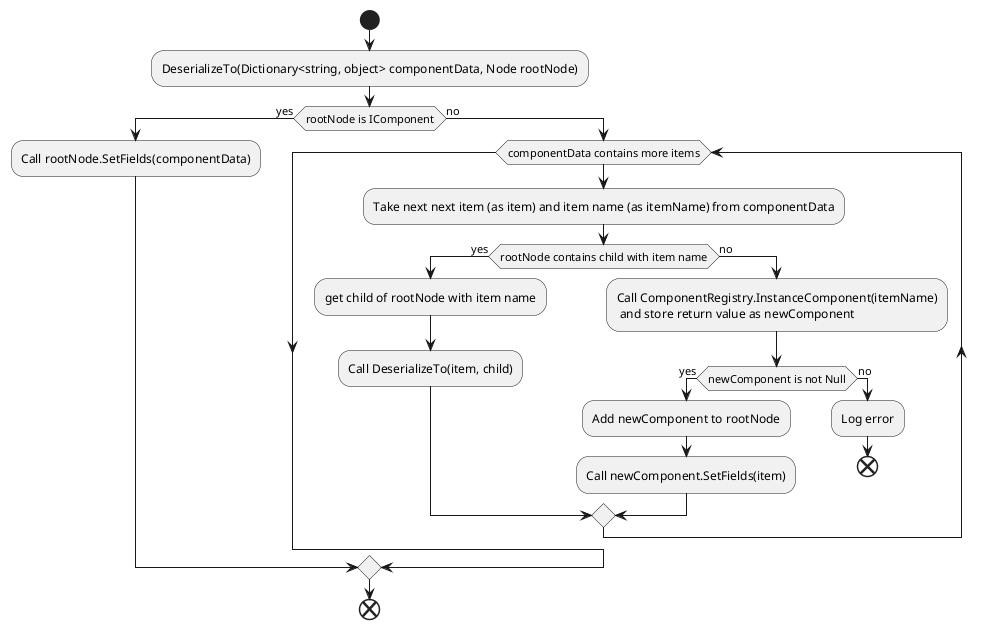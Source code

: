 ﻿@startuml
'' ComponentSerializer.DeserializeTo
start
:DeserializeTo(Dictionary<string, object> componentData, Node rootNode);
if (rootNode is IComponent) then (yes)
	:Call rootNode.SetFields(componentData);
else (no)
	while (componentData contains more items)
		:Take next next item (as item) and item name (as itemName) from componentData;		
		if (rootNode contains child with item name) then (yes)
			:get child of rootNode with item name;
			:Call DeserializeTo(item, child);
		else (no)
			:Call ComponentRegistry.InstanceComponent(itemName)\n and store return value as newComponent;
			if (newComponent is not Null) then (yes)
				:Add newComponent to rootNode;
				:Call newComponent.SetFields(item);
			else (no)
				:Log error;
				end
			endif
		endif
	endwhile
endif
end

@enduml